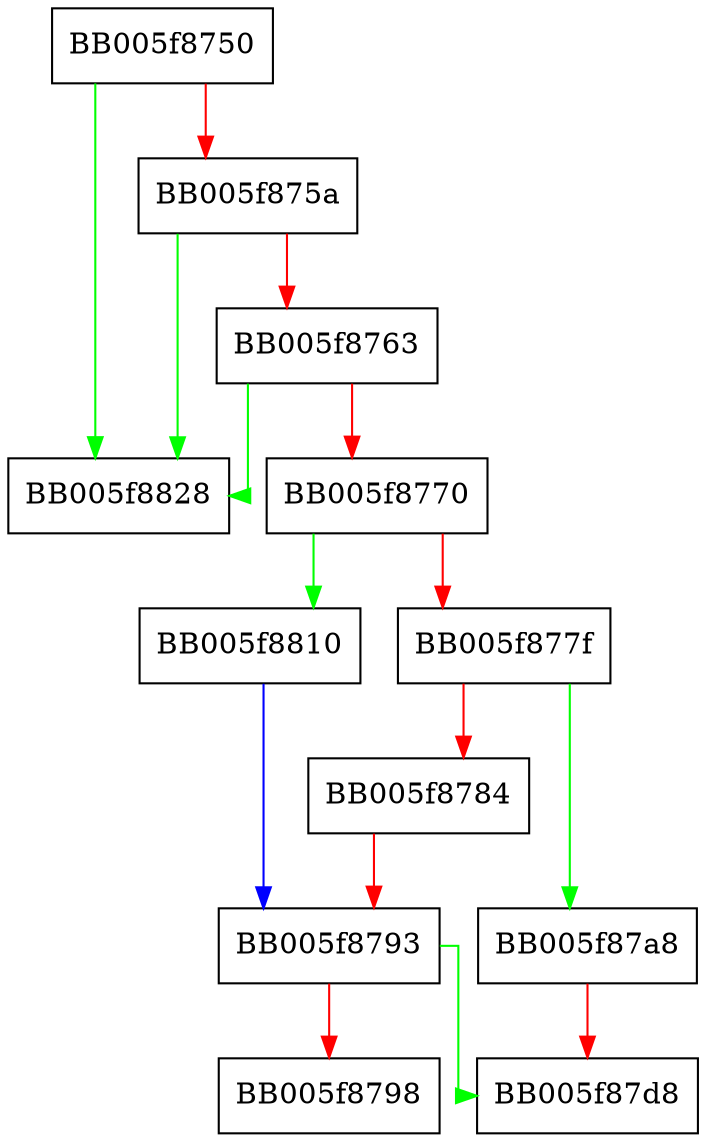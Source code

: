 digraph OSSL_PARAM_get_BN {
  node [shape="box"];
  graph [splines=ortho];
  BB005f8750 -> BB005f8828 [color="green"];
  BB005f8750 -> BB005f875a [color="red"];
  BB005f875a -> BB005f8828 [color="green"];
  BB005f875a -> BB005f8763 [color="red"];
  BB005f8763 -> BB005f8828 [color="green"];
  BB005f8763 -> BB005f8770 [color="red"];
  BB005f8770 -> BB005f8810 [color="green"];
  BB005f8770 -> BB005f877f [color="red"];
  BB005f877f -> BB005f87a8 [color="green"];
  BB005f877f -> BB005f8784 [color="red"];
  BB005f8784 -> BB005f8793 [color="red"];
  BB005f8793 -> BB005f87d8 [color="green"];
  BB005f8793 -> BB005f8798 [color="red"];
  BB005f87a8 -> BB005f87d8 [color="red"];
  BB005f8810 -> BB005f8793 [color="blue"];
}